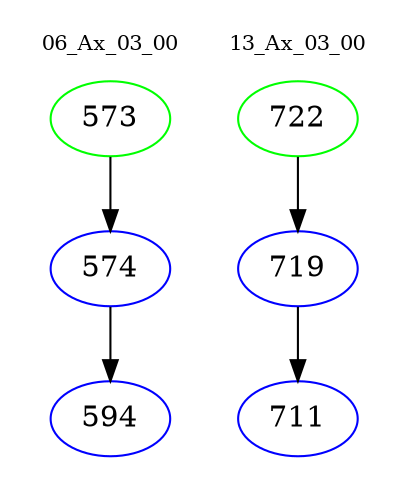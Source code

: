 digraph{
subgraph cluster_0 {
color = white
label = "06_Ax_03_00";
fontsize=10;
T0_573 [label="573", color="green"]
T0_573 -> T0_574 [color="black"]
T0_574 [label="574", color="blue"]
T0_574 -> T0_594 [color="black"]
T0_594 [label="594", color="blue"]
}
subgraph cluster_1 {
color = white
label = "13_Ax_03_00";
fontsize=10;
T1_722 [label="722", color="green"]
T1_722 -> T1_719 [color="black"]
T1_719 [label="719", color="blue"]
T1_719 -> T1_711 [color="black"]
T1_711 [label="711", color="blue"]
}
}
